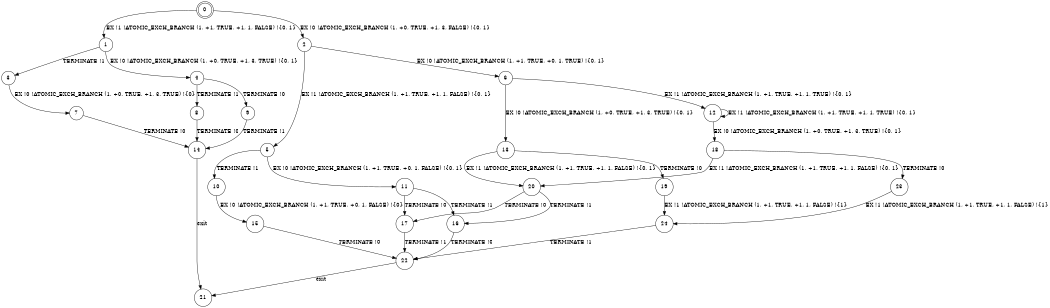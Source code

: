 digraph BCG {
size = "7, 10.5";
center = TRUE;
node [shape = circle];
0 [peripheries = 2];
0 -> 1 [label = "EX !1 !ATOMIC_EXCH_BRANCH (1, +1, TRUE, +1, 1, FALSE) !{0, 1}"];
0 -> 2 [label = "EX !0 !ATOMIC_EXCH_BRANCH (1, +0, TRUE, +1, 3, FALSE) !{0, 1}"];
1 -> 3 [label = "TERMINATE !1"];
1 -> 4 [label = "EX !0 !ATOMIC_EXCH_BRANCH (1, +0, TRUE, +1, 3, TRUE) !{0, 1}"];
2 -> 5 [label = "EX !1 !ATOMIC_EXCH_BRANCH (1, +1, TRUE, +1, 1, FALSE) !{0, 1}"];
2 -> 6 [label = "EX !0 !ATOMIC_EXCH_BRANCH (1, +1, TRUE, +0, 1, TRUE) !{0, 1}"];
3 -> 7 [label = "EX !0 !ATOMIC_EXCH_BRANCH (1, +0, TRUE, +1, 3, TRUE) !{0}"];
4 -> 8 [label = "TERMINATE !1"];
4 -> 9 [label = "TERMINATE !0"];
5 -> 10 [label = "TERMINATE !1"];
5 -> 11 [label = "EX !0 !ATOMIC_EXCH_BRANCH (1, +1, TRUE, +0, 1, FALSE) !{0, 1}"];
6 -> 12 [label = "EX !1 !ATOMIC_EXCH_BRANCH (1, +1, TRUE, +1, 1, TRUE) !{0, 1}"];
6 -> 13 [label = "EX !0 !ATOMIC_EXCH_BRANCH (1, +0, TRUE, +1, 3, TRUE) !{0, 1}"];
7 -> 14 [label = "TERMINATE !0"];
8 -> 14 [label = "TERMINATE !0"];
9 -> 14 [label = "TERMINATE !1"];
10 -> 15 [label = "EX !0 !ATOMIC_EXCH_BRANCH (1, +1, TRUE, +0, 1, FALSE) !{0}"];
11 -> 16 [label = "TERMINATE !1"];
11 -> 17 [label = "TERMINATE !0"];
12 -> 12 [label = "EX !1 !ATOMIC_EXCH_BRANCH (1, +1, TRUE, +1, 1, TRUE) !{0, 1}"];
12 -> 18 [label = "EX !0 !ATOMIC_EXCH_BRANCH (1, +0, TRUE, +1, 3, TRUE) !{0, 1}"];
13 -> 19 [label = "TERMINATE !0"];
13 -> 20 [label = "EX !1 !ATOMIC_EXCH_BRANCH (1, +1, TRUE, +1, 1, FALSE) !{0, 1}"];
14 -> 21 [label = "exit"];
15 -> 22 [label = "TERMINATE !0"];
16 -> 22 [label = "TERMINATE !0"];
17 -> 22 [label = "TERMINATE !1"];
18 -> 23 [label = "TERMINATE !0"];
18 -> 20 [label = "EX !1 !ATOMIC_EXCH_BRANCH (1, +1, TRUE, +1, 1, FALSE) !{0, 1}"];
19 -> 24 [label = "EX !1 !ATOMIC_EXCH_BRANCH (1, +1, TRUE, +1, 1, FALSE) !{1}"];
20 -> 16 [label = "TERMINATE !1"];
20 -> 17 [label = "TERMINATE !0"];
22 -> 21 [label = "exit"];
23 -> 24 [label = "EX !1 !ATOMIC_EXCH_BRANCH (1, +1, TRUE, +1, 1, FALSE) !{1}"];
24 -> 22 [label = "TERMINATE !1"];
}
